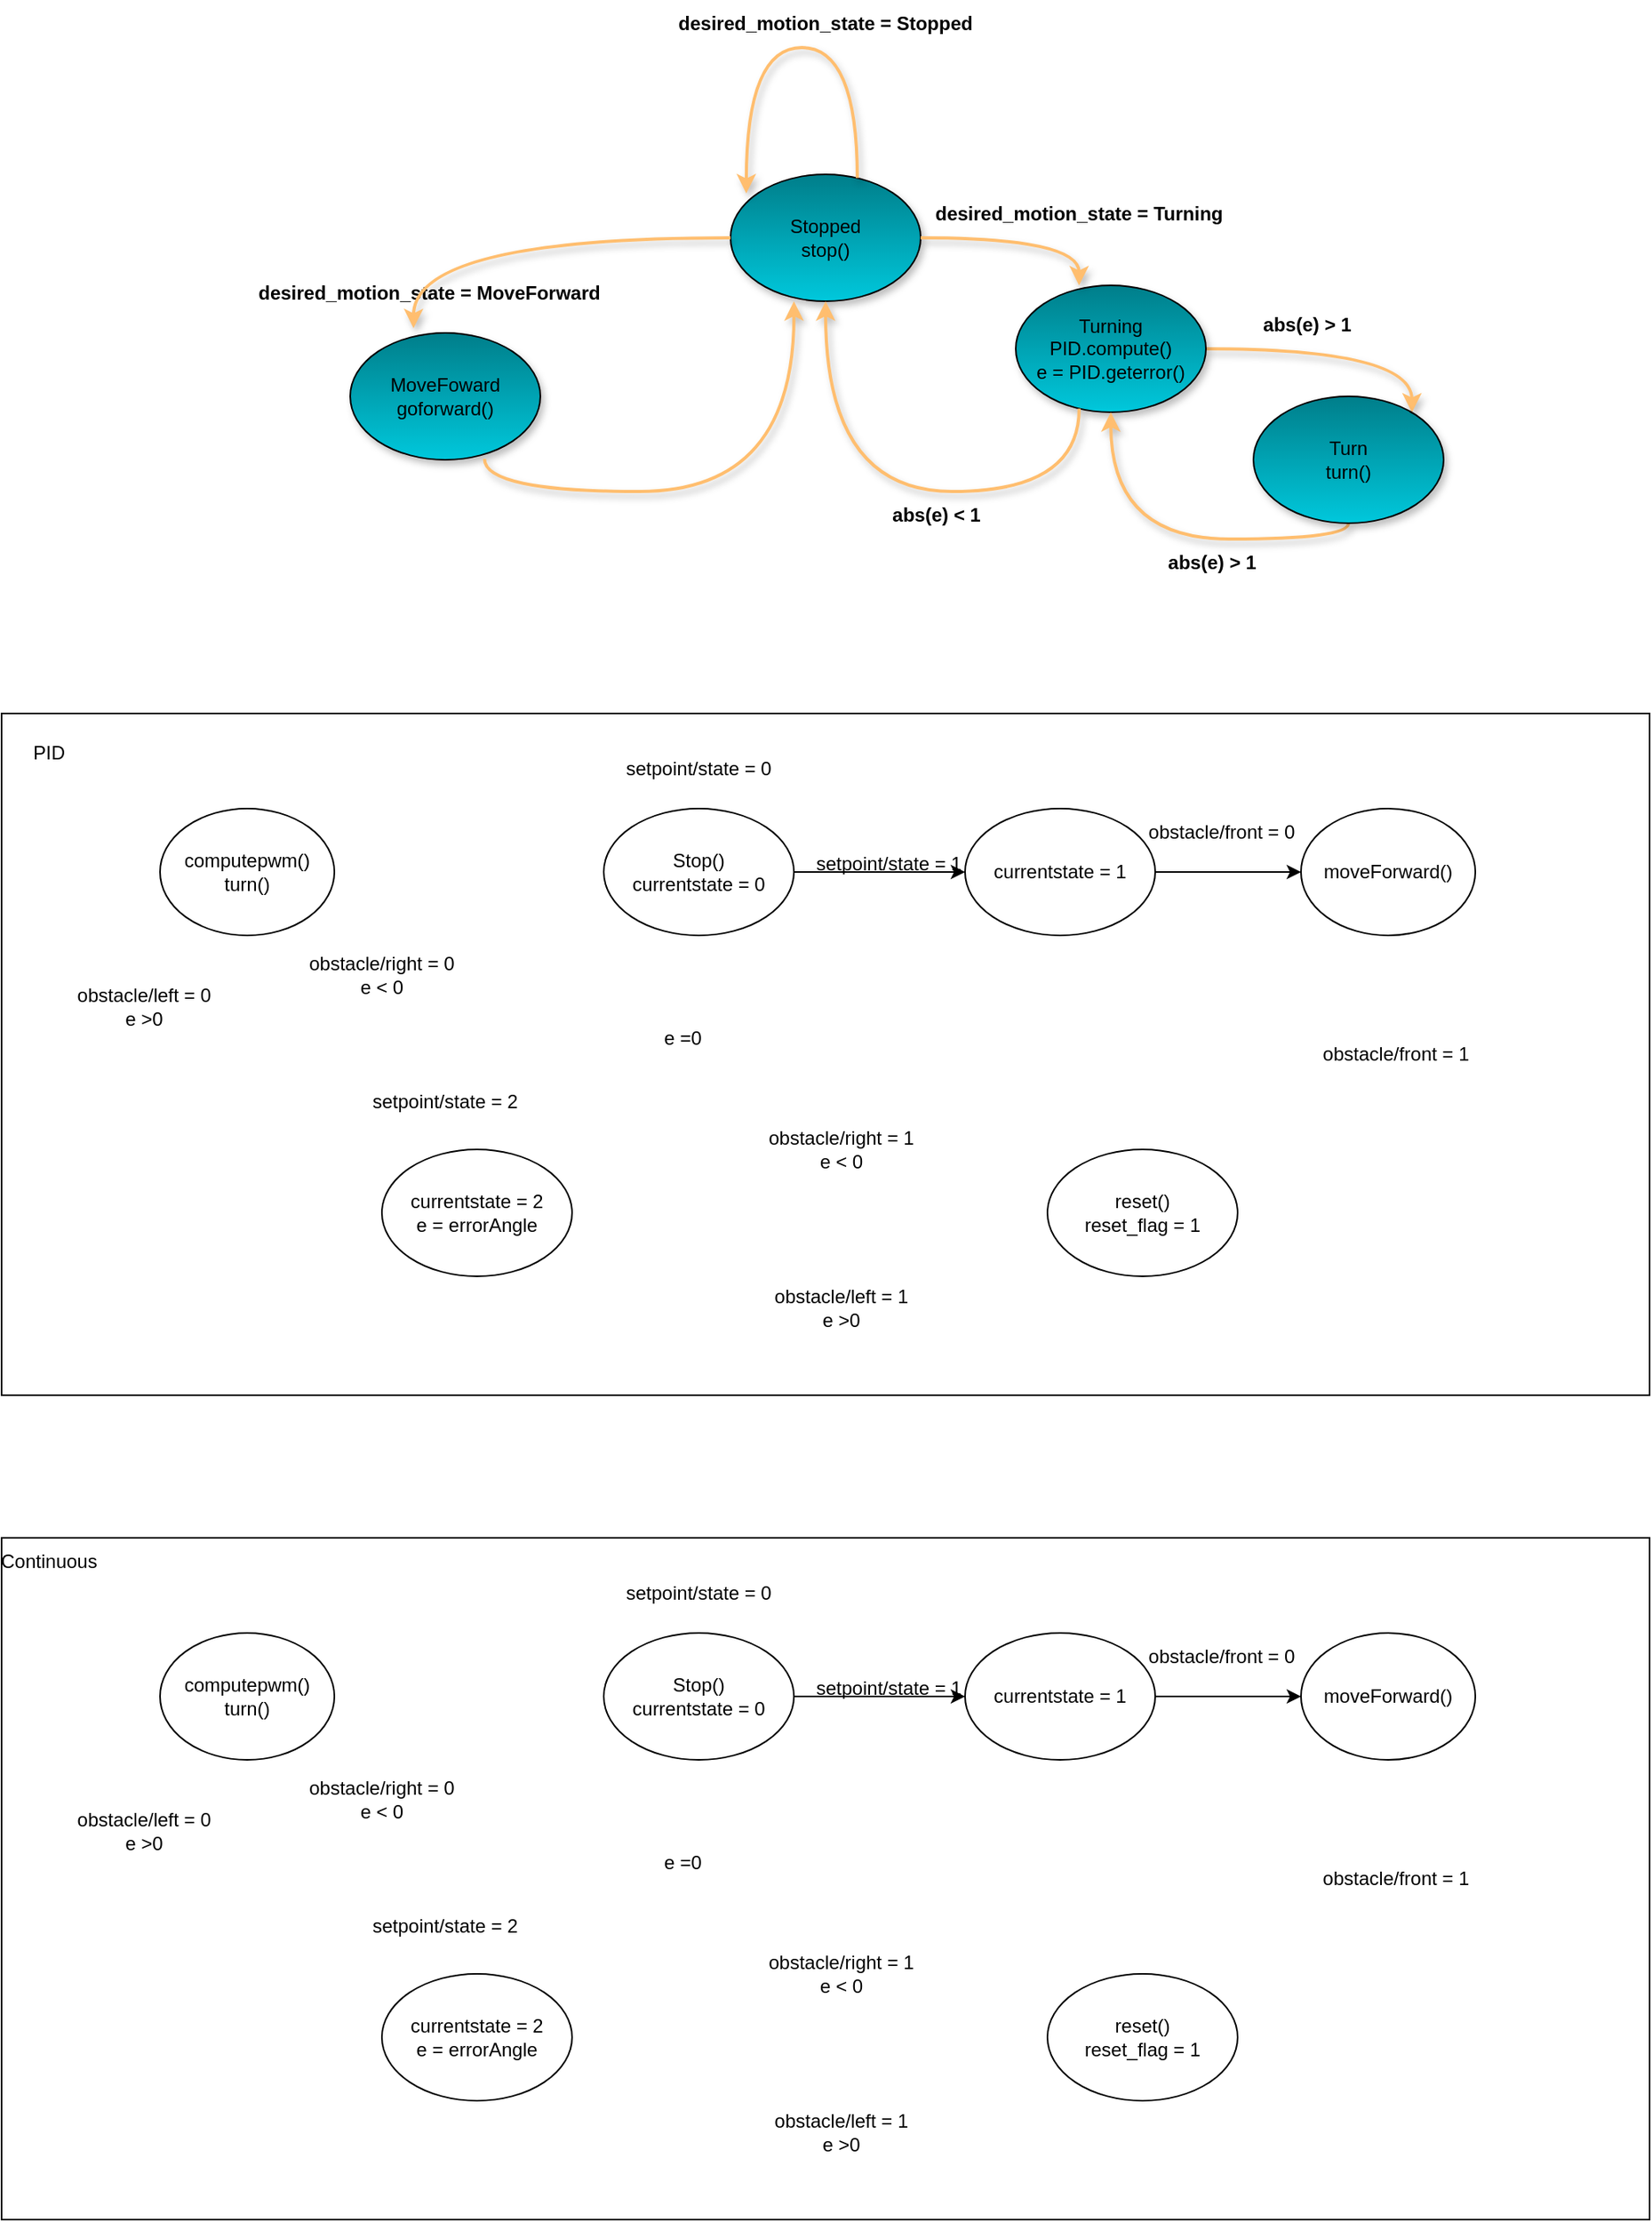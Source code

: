 <mxfile version="24.4.8" type="github">
  <diagram name="Page-1" id="vFwo0hFjRwJ0brIeQsAi">
    <mxGraphModel dx="2443" dy="773" grid="1" gridSize="10" guides="1" tooltips="1" connect="1" arrows="1" fold="1" page="1" pageScale="1" pageWidth="850" pageHeight="1100" math="0" shadow="0">
      <root>
        <mxCell id="0" />
        <mxCell id="1" parent="0" />
        <mxCell id="cYiKdupG9aeIK6uEBfiI-21" value="" style="rounded=0;whiteSpace=wrap;html=1;" vertex="1" parent="1">
          <mxGeometry x="-120" y="570" width="1040" height="430" as="geometry" />
        </mxCell>
        <mxCell id="PVeV4i3x_uw7YTpKDgrW-12" style="edgeStyle=orthogonalEdgeStyle;rounded=0;orthogonalLoop=1;jettySize=auto;html=1;curved=1;strokeColor=#ffbe6f;strokeWidth=2;flowAnimation=0;shadow=1;" parent="1" source="PVeV4i3x_uw7YTpKDgrW-4" target="PVeV4i3x_uw7YTpKDgrW-11" edge="1">
          <mxGeometry relative="1" as="geometry">
            <Array as="points">
              <mxPoint x="770" y="340" />
            </Array>
          </mxGeometry>
        </mxCell>
        <mxCell id="PVeV4i3x_uw7YTpKDgrW-4" value="&lt;div&gt;Turning&lt;/div&gt;&lt;div&gt;PID.compute()&lt;br&gt;&lt;/div&gt;&lt;div&gt;e = PID.geterror()&lt;br&gt;&lt;/div&gt;" style="ellipse;whiteSpace=wrap;html=1;fillColor=#007e8a;gradientColor=#00c8dc;shadow=1;" parent="1" vertex="1">
          <mxGeometry x="520" y="300" width="120" height="80" as="geometry" />
        </mxCell>
        <mxCell id="PVeV4i3x_uw7YTpKDgrW-5" value="&lt;div&gt;Stopped&lt;/div&gt;stop()" style="ellipse;whiteSpace=wrap;html=1;fillColor=#007e8a;gradientColor=#00c8dc;shadow=1;" parent="1" vertex="1">
          <mxGeometry x="340" y="230" width="120" height="80" as="geometry" />
        </mxCell>
        <mxCell id="PVeV4i3x_uw7YTpKDgrW-6" style="edgeStyle=orthogonalEdgeStyle;rounded=0;orthogonalLoop=1;jettySize=auto;html=1;curved=1;entryX=0.083;entryY=0.15;entryDx=0;entryDy=0;strokeColor=#ffbe6f;entryPerimeter=0;strokeWidth=2;flowAnimation=0;shadow=1;" parent="1" source="PVeV4i3x_uw7YTpKDgrW-5" target="PVeV4i3x_uw7YTpKDgrW-5" edge="1">
          <mxGeometry relative="1" as="geometry">
            <mxPoint x="300" y="210" as="sourcePoint" />
            <mxPoint x="330" y="270" as="targetPoint" />
            <Array as="points">
              <mxPoint x="420" y="150" />
              <mxPoint x="350" y="150" />
            </Array>
          </mxGeometry>
        </mxCell>
        <mxCell id="PVeV4i3x_uw7YTpKDgrW-7" value="&lt;b&gt;desired_motion_state = Stopped&lt;/b&gt;" style="text;html=1;align=center;verticalAlign=middle;whiteSpace=wrap;rounded=0;" parent="1" vertex="1">
          <mxGeometry x="290" y="120" width="220" height="30" as="geometry" />
        </mxCell>
        <mxCell id="PVeV4i3x_uw7YTpKDgrW-14" style="edgeStyle=orthogonalEdgeStyle;rounded=0;orthogonalLoop=1;jettySize=auto;html=1;entryX=0.5;entryY=1;entryDx=0;entryDy=0;curved=1;strokeColor=#ffbe6f;strokeWidth=2;flowAnimation=0;shadow=1;" parent="1" source="PVeV4i3x_uw7YTpKDgrW-11" target="PVeV4i3x_uw7YTpKDgrW-4" edge="1">
          <mxGeometry relative="1" as="geometry">
            <Array as="points">
              <mxPoint x="730" y="460" />
              <mxPoint x="580" y="460" />
            </Array>
          </mxGeometry>
        </mxCell>
        <mxCell id="PVeV4i3x_uw7YTpKDgrW-11" value="&lt;div&gt;Turn&lt;/div&gt;&lt;div&gt;turn()&lt;br&gt;&lt;/div&gt;" style="ellipse;whiteSpace=wrap;html=1;fillColor=#007e8a;gradientColor=#00c8dc;shadow=1;" parent="1" vertex="1">
          <mxGeometry x="670" y="370" width="120" height="80" as="geometry" />
        </mxCell>
        <mxCell id="PVeV4i3x_uw7YTpKDgrW-16" style="edgeStyle=orthogonalEdgeStyle;rounded=0;orthogonalLoop=1;jettySize=auto;html=1;entryX=0.333;entryY=0;entryDx=0;entryDy=0;entryPerimeter=0;curved=1;strokeColor=#ffbe6f;strokeWidth=2;flowAnimation=0;shadow=1;" parent="1" source="PVeV4i3x_uw7YTpKDgrW-5" target="PVeV4i3x_uw7YTpKDgrW-4" edge="1">
          <mxGeometry relative="1" as="geometry" />
        </mxCell>
        <mxCell id="PVeV4i3x_uw7YTpKDgrW-17" value="&lt;b&gt;desired_motion_state = Turning&lt;/b&gt;" style="text;html=1;align=center;verticalAlign=middle;whiteSpace=wrap;rounded=0;" parent="1" vertex="1">
          <mxGeometry x="450" y="240" width="220" height="30" as="geometry" />
        </mxCell>
        <mxCell id="PVeV4i3x_uw7YTpKDgrW-19" value="&lt;b&gt;abs(e) &amp;gt; 1&lt;/b&gt;" style="text;html=1;align=center;verticalAlign=middle;whiteSpace=wrap;rounded=0;" parent="1" vertex="1">
          <mxGeometry x="660" y="310" width="88" height="30" as="geometry" />
        </mxCell>
        <mxCell id="PVeV4i3x_uw7YTpKDgrW-20" value="&lt;b&gt;abs(e) &amp;gt; 1&lt;/b&gt;" style="text;html=1;align=center;verticalAlign=middle;whiteSpace=wrap;rounded=0;" parent="1" vertex="1">
          <mxGeometry x="600" y="460" width="88" height="30" as="geometry" />
        </mxCell>
        <mxCell id="PVeV4i3x_uw7YTpKDgrW-26" value="&lt;div&gt;MoveFoward&lt;/div&gt;&lt;div&gt;goforward()&lt;br&gt;&lt;/div&gt;" style="ellipse;whiteSpace=wrap;html=1;fillColor=#007e8a;gradientColor=#00c8dc;shadow=1;" parent="1" vertex="1">
          <mxGeometry x="100" y="330" width="120" height="80" as="geometry" />
        </mxCell>
        <mxCell id="PVeV4i3x_uw7YTpKDgrW-28" value="&lt;b&gt;desired_motion_state = MoveForward&lt;/b&gt;" style="text;html=1;align=center;verticalAlign=middle;whiteSpace=wrap;rounded=0;" parent="1" vertex="1">
          <mxGeometry x="40" y="290" width="220" height="30" as="geometry" />
        </mxCell>
        <mxCell id="PVeV4i3x_uw7YTpKDgrW-29" value="" style="edgeStyle=orthogonalEdgeStyle;rounded=0;orthogonalLoop=1;jettySize=auto;html=1;entryX=0.5;entryY=1;entryDx=0;entryDy=0;curved=1;strokeColor=#ffbe6f;strokeWidth=2;flowAnimation=0;shadow=1;" parent="1" source="PVeV4i3x_uw7YTpKDgrW-4" target="PVeV4i3x_uw7YTpKDgrW-5" edge="1">
          <mxGeometry relative="1" as="geometry">
            <mxPoint x="560" y="378" as="sourcePoint" />
            <mxPoint x="460" y="460" as="targetPoint" />
            <Array as="points">
              <mxPoint x="560" y="430" />
              <mxPoint x="400" y="430" />
            </Array>
          </mxGeometry>
        </mxCell>
        <mxCell id="PVeV4i3x_uw7YTpKDgrW-30" value="&lt;b&gt;abs(e) &amp;lt; 1&lt;/b&gt;" style="text;html=1;align=center;verticalAlign=middle;whiteSpace=wrap;rounded=0;" parent="1" vertex="1">
          <mxGeometry x="425" y="430" width="90" height="30" as="geometry" />
        </mxCell>
        <mxCell id="PVeV4i3x_uw7YTpKDgrW-31" style="edgeStyle=orthogonalEdgeStyle;rounded=0;orthogonalLoop=1;jettySize=auto;html=1;entryX=0.333;entryY=-0.037;entryDx=0;entryDy=0;entryPerimeter=0;curved=1;strokeWidth=2;strokeColor=#ffbe6f;flowAnimation=0;shadow=1;" parent="1" source="PVeV4i3x_uw7YTpKDgrW-5" target="PVeV4i3x_uw7YTpKDgrW-26" edge="1">
          <mxGeometry relative="1" as="geometry" />
        </mxCell>
        <mxCell id="PVeV4i3x_uw7YTpKDgrW-32" style="edgeStyle=orthogonalEdgeStyle;rounded=0;orthogonalLoop=1;jettySize=auto;html=1;curved=1;strokeWidth=2;strokeColor=#ffbe6f;flowAnimation=0;shadow=1;exitX=0.706;exitY=0.992;exitDx=0;exitDy=0;exitPerimeter=0;" parent="1" source="PVeV4i3x_uw7YTpKDgrW-26" edge="1">
          <mxGeometry relative="1" as="geometry">
            <mxPoint x="230" y="480" as="sourcePoint" />
            <mxPoint x="380" y="310" as="targetPoint" />
          </mxGeometry>
        </mxCell>
        <mxCell id="cYiKdupG9aeIK6uEBfiI-19" style="edgeStyle=orthogonalEdgeStyle;rounded=0;orthogonalLoop=1;jettySize=auto;html=1;entryX=0;entryY=0.5;entryDx=0;entryDy=0;" edge="1" parent="1" source="cYiKdupG9aeIK6uEBfiI-2" target="cYiKdupG9aeIK6uEBfiI-4">
          <mxGeometry relative="1" as="geometry" />
        </mxCell>
        <mxCell id="cYiKdupG9aeIK6uEBfiI-2" value="&lt;div&gt;Stop()&lt;/div&gt;&lt;div&gt;currentstate = 0&lt;br&gt;&lt;/div&gt;" style="ellipse;whiteSpace=wrap;html=1;" vertex="1" parent="1">
          <mxGeometry x="260" y="630" width="120" height="80" as="geometry" />
        </mxCell>
        <mxCell id="cYiKdupG9aeIK6uEBfiI-3" value="setpoint/state = 0" style="text;html=1;align=center;verticalAlign=middle;whiteSpace=wrap;rounded=0;" vertex="1" parent="1">
          <mxGeometry x="260" y="590" width="120" height="30" as="geometry" />
        </mxCell>
        <mxCell id="cYiKdupG9aeIK6uEBfiI-20" style="edgeStyle=orthogonalEdgeStyle;rounded=0;orthogonalLoop=1;jettySize=auto;html=1;" edge="1" parent="1" source="cYiKdupG9aeIK6uEBfiI-4" target="cYiKdupG9aeIK6uEBfiI-9">
          <mxGeometry relative="1" as="geometry" />
        </mxCell>
        <mxCell id="cYiKdupG9aeIK6uEBfiI-4" value="&lt;div&gt;currentstate = 1&lt;/div&gt;" style="ellipse;whiteSpace=wrap;html=1;" vertex="1" parent="1">
          <mxGeometry x="488" y="630" width="120" height="80" as="geometry" />
        </mxCell>
        <mxCell id="cYiKdupG9aeIK6uEBfiI-5" value="&lt;div&gt;setpoint/state = 1&lt;br&gt;&lt;/div&gt;" style="text;html=1;align=center;verticalAlign=middle;whiteSpace=wrap;rounded=0;" vertex="1" parent="1">
          <mxGeometry x="380" y="650" width="120" height="30" as="geometry" />
        </mxCell>
        <mxCell id="cYiKdupG9aeIK6uEBfiI-6" value="&lt;div&gt;obstacle/front = 1&lt;/div&gt;" style="text;html=1;align=center;verticalAlign=middle;whiteSpace=wrap;rounded=0;" vertex="1" parent="1">
          <mxGeometry x="700" y="770" width="120" height="30" as="geometry" />
        </mxCell>
        <mxCell id="cYiKdupG9aeIK6uEBfiI-7" value="&lt;div&gt;obstacle/front = 0&lt;br&gt;&lt;/div&gt;" style="text;html=1;align=center;verticalAlign=middle;whiteSpace=wrap;rounded=0;" vertex="1" parent="1">
          <mxGeometry x="590" y="630" width="120" height="30" as="geometry" />
        </mxCell>
        <mxCell id="cYiKdupG9aeIK6uEBfiI-8" value="&lt;div&gt;reset()&lt;/div&gt;&lt;div&gt;reset_flag = 1&lt;br&gt;&lt;/div&gt;" style="ellipse;whiteSpace=wrap;html=1;" vertex="1" parent="1">
          <mxGeometry x="540" y="845" width="120" height="80" as="geometry" />
        </mxCell>
        <mxCell id="cYiKdupG9aeIK6uEBfiI-9" value="moveForward()" style="ellipse;whiteSpace=wrap;html=1;" vertex="1" parent="1">
          <mxGeometry x="700" y="630" width="110" height="80" as="geometry" />
        </mxCell>
        <mxCell id="cYiKdupG9aeIK6uEBfiI-10" value="&lt;div&gt;setpoint/state = 2&lt;br&gt;&lt;/div&gt;" style="text;html=1;align=center;verticalAlign=middle;whiteSpace=wrap;rounded=0;" vertex="1" parent="1">
          <mxGeometry x="100" y="800" width="120" height="30" as="geometry" />
        </mxCell>
        <mxCell id="cYiKdupG9aeIK6uEBfiI-11" value="&lt;div&gt;currentstate = 2&lt;br&gt;&lt;/div&gt;e = errorAngle" style="ellipse;whiteSpace=wrap;html=1;" vertex="1" parent="1">
          <mxGeometry x="120" y="845" width="120" height="80" as="geometry" />
        </mxCell>
        <mxCell id="cYiKdupG9aeIK6uEBfiI-12" value="&lt;div&gt;obstacle/left = 1&lt;/div&gt;&lt;div&gt;e &amp;gt;0&lt;br&gt;&lt;/div&gt;" style="text;html=1;align=center;verticalAlign=middle;whiteSpace=wrap;rounded=0;" vertex="1" parent="1">
          <mxGeometry x="350" y="930" width="120" height="30" as="geometry" />
        </mxCell>
        <mxCell id="cYiKdupG9aeIK6uEBfiI-14" value="&lt;div&gt;obstacle/right = 1&lt;/div&gt;&lt;div&gt;e &amp;lt; 0&lt;br&gt;&lt;/div&gt;" style="text;html=1;align=center;verticalAlign=middle;whiteSpace=wrap;rounded=0;" vertex="1" parent="1">
          <mxGeometry x="350" y="830" width="120" height="30" as="geometry" />
        </mxCell>
        <mxCell id="cYiKdupG9aeIK6uEBfiI-15" value="&lt;div&gt;obstacle/left = 0&lt;br&gt;&lt;/div&gt;&lt;div&gt;e &amp;gt;0&lt;br&gt;&lt;/div&gt;" style="text;html=1;align=center;verticalAlign=middle;whiteSpace=wrap;rounded=0;" vertex="1" parent="1">
          <mxGeometry x="-90" y="740" width="120" height="30" as="geometry" />
        </mxCell>
        <mxCell id="cYiKdupG9aeIK6uEBfiI-16" value="&lt;div&gt;obstacle/right = 0&lt;br&gt;&lt;/div&gt;&lt;div&gt;e &amp;lt; 0&lt;br&gt;&lt;/div&gt;" style="text;html=1;align=center;verticalAlign=middle;whiteSpace=wrap;rounded=0;" vertex="1" parent="1">
          <mxGeometry x="60" y="720" width="120" height="30" as="geometry" />
        </mxCell>
        <mxCell id="cYiKdupG9aeIK6uEBfiI-17" value="&lt;div&gt;computepwm()&lt;br&gt;&lt;/div&gt;&lt;div&gt;turn()&lt;/div&gt;" style="ellipse;whiteSpace=wrap;html=1;" vertex="1" parent="1">
          <mxGeometry x="-20" y="630" width="110" height="80" as="geometry" />
        </mxCell>
        <mxCell id="cYiKdupG9aeIK6uEBfiI-18" value="e =0" style="text;html=1;align=center;verticalAlign=middle;whiteSpace=wrap;rounded=0;" vertex="1" parent="1">
          <mxGeometry x="250" y="760" width="120" height="30" as="geometry" />
        </mxCell>
        <mxCell id="cYiKdupG9aeIK6uEBfiI-22" value="PID" style="text;html=1;align=center;verticalAlign=middle;whiteSpace=wrap;rounded=0;" vertex="1" parent="1">
          <mxGeometry x="-120" y="580" width="60" height="30" as="geometry" />
        </mxCell>
        <mxCell id="cYiKdupG9aeIK6uEBfiI-23" value="" style="rounded=0;whiteSpace=wrap;html=1;" vertex="1" parent="1">
          <mxGeometry x="-120" y="1090" width="1040" height="430" as="geometry" />
        </mxCell>
        <mxCell id="cYiKdupG9aeIK6uEBfiI-24" style="edgeStyle=orthogonalEdgeStyle;rounded=0;orthogonalLoop=1;jettySize=auto;html=1;entryX=0;entryY=0.5;entryDx=0;entryDy=0;" edge="1" parent="1" source="cYiKdupG9aeIK6uEBfiI-25" target="cYiKdupG9aeIK6uEBfiI-28">
          <mxGeometry relative="1" as="geometry" />
        </mxCell>
        <mxCell id="cYiKdupG9aeIK6uEBfiI-25" value="&lt;div&gt;Stop()&lt;/div&gt;&lt;div&gt;currentstate = 0&lt;br&gt;&lt;/div&gt;" style="ellipse;whiteSpace=wrap;html=1;" vertex="1" parent="1">
          <mxGeometry x="260" y="1150" width="120" height="80" as="geometry" />
        </mxCell>
        <mxCell id="cYiKdupG9aeIK6uEBfiI-26" value="setpoint/state = 0" style="text;html=1;align=center;verticalAlign=middle;whiteSpace=wrap;rounded=0;" vertex="1" parent="1">
          <mxGeometry x="260" y="1110" width="120" height="30" as="geometry" />
        </mxCell>
        <mxCell id="cYiKdupG9aeIK6uEBfiI-27" style="edgeStyle=orthogonalEdgeStyle;rounded=0;orthogonalLoop=1;jettySize=auto;html=1;" edge="1" parent="1" source="cYiKdupG9aeIK6uEBfiI-28" target="cYiKdupG9aeIK6uEBfiI-33">
          <mxGeometry relative="1" as="geometry" />
        </mxCell>
        <mxCell id="cYiKdupG9aeIK6uEBfiI-28" value="&lt;div&gt;currentstate = 1&lt;/div&gt;" style="ellipse;whiteSpace=wrap;html=1;" vertex="1" parent="1">
          <mxGeometry x="488" y="1150" width="120" height="80" as="geometry" />
        </mxCell>
        <mxCell id="cYiKdupG9aeIK6uEBfiI-29" value="&lt;div&gt;setpoint/state = 1&lt;br&gt;&lt;/div&gt;" style="text;html=1;align=center;verticalAlign=middle;whiteSpace=wrap;rounded=0;" vertex="1" parent="1">
          <mxGeometry x="380" y="1170" width="120" height="30" as="geometry" />
        </mxCell>
        <mxCell id="cYiKdupG9aeIK6uEBfiI-30" value="&lt;div&gt;obstacle/front = 1&lt;/div&gt;" style="text;html=1;align=center;verticalAlign=middle;whiteSpace=wrap;rounded=0;" vertex="1" parent="1">
          <mxGeometry x="700" y="1290" width="120" height="30" as="geometry" />
        </mxCell>
        <mxCell id="cYiKdupG9aeIK6uEBfiI-31" value="&lt;div&gt;obstacle/front = 0&lt;br&gt;&lt;/div&gt;" style="text;html=1;align=center;verticalAlign=middle;whiteSpace=wrap;rounded=0;" vertex="1" parent="1">
          <mxGeometry x="590" y="1150" width="120" height="30" as="geometry" />
        </mxCell>
        <mxCell id="cYiKdupG9aeIK6uEBfiI-32" value="&lt;div&gt;reset()&lt;/div&gt;&lt;div&gt;reset_flag = 1&lt;br&gt;&lt;/div&gt;" style="ellipse;whiteSpace=wrap;html=1;" vertex="1" parent="1">
          <mxGeometry x="540" y="1365" width="120" height="80" as="geometry" />
        </mxCell>
        <mxCell id="cYiKdupG9aeIK6uEBfiI-33" value="moveForward()" style="ellipse;whiteSpace=wrap;html=1;" vertex="1" parent="1">
          <mxGeometry x="700" y="1150" width="110" height="80" as="geometry" />
        </mxCell>
        <mxCell id="cYiKdupG9aeIK6uEBfiI-34" value="&lt;div&gt;setpoint/state = 2&lt;br&gt;&lt;/div&gt;" style="text;html=1;align=center;verticalAlign=middle;whiteSpace=wrap;rounded=0;" vertex="1" parent="1">
          <mxGeometry x="100" y="1320" width="120" height="30" as="geometry" />
        </mxCell>
        <mxCell id="cYiKdupG9aeIK6uEBfiI-35" value="&lt;div&gt;currentstate = 2&lt;br&gt;&lt;/div&gt;e = errorAngle" style="ellipse;whiteSpace=wrap;html=1;" vertex="1" parent="1">
          <mxGeometry x="120" y="1365" width="120" height="80" as="geometry" />
        </mxCell>
        <mxCell id="cYiKdupG9aeIK6uEBfiI-36" value="&lt;div&gt;obstacle/left = 1&lt;/div&gt;&lt;div&gt;e &amp;gt;0&lt;br&gt;&lt;/div&gt;" style="text;html=1;align=center;verticalAlign=middle;whiteSpace=wrap;rounded=0;" vertex="1" parent="1">
          <mxGeometry x="350" y="1450" width="120" height="30" as="geometry" />
        </mxCell>
        <mxCell id="cYiKdupG9aeIK6uEBfiI-37" value="&lt;div&gt;obstacle/right = 1&lt;/div&gt;&lt;div&gt;e &amp;lt; 0&lt;br&gt;&lt;/div&gt;" style="text;html=1;align=center;verticalAlign=middle;whiteSpace=wrap;rounded=0;" vertex="1" parent="1">
          <mxGeometry x="350" y="1350" width="120" height="30" as="geometry" />
        </mxCell>
        <mxCell id="cYiKdupG9aeIK6uEBfiI-38" value="&lt;div&gt;obstacle/left = 0&lt;br&gt;&lt;/div&gt;&lt;div&gt;e &amp;gt;0&lt;br&gt;&lt;/div&gt;" style="text;html=1;align=center;verticalAlign=middle;whiteSpace=wrap;rounded=0;" vertex="1" parent="1">
          <mxGeometry x="-90" y="1260" width="120" height="30" as="geometry" />
        </mxCell>
        <mxCell id="cYiKdupG9aeIK6uEBfiI-39" value="&lt;div&gt;obstacle/right = 0&lt;br&gt;&lt;/div&gt;&lt;div&gt;e &amp;lt; 0&lt;br&gt;&lt;/div&gt;" style="text;html=1;align=center;verticalAlign=middle;whiteSpace=wrap;rounded=0;" vertex="1" parent="1">
          <mxGeometry x="60" y="1240" width="120" height="30" as="geometry" />
        </mxCell>
        <mxCell id="cYiKdupG9aeIK6uEBfiI-40" value="&lt;div&gt;computepwm()&lt;br&gt;&lt;/div&gt;&lt;div&gt;turn()&lt;/div&gt;" style="ellipse;whiteSpace=wrap;html=1;" vertex="1" parent="1">
          <mxGeometry x="-20" y="1150" width="110" height="80" as="geometry" />
        </mxCell>
        <mxCell id="cYiKdupG9aeIK6uEBfiI-41" value="e =0" style="text;html=1;align=center;verticalAlign=middle;whiteSpace=wrap;rounded=0;" vertex="1" parent="1">
          <mxGeometry x="250" y="1280" width="120" height="30" as="geometry" />
        </mxCell>
        <mxCell id="cYiKdupG9aeIK6uEBfiI-42" value="Continuous" style="text;html=1;align=center;verticalAlign=middle;whiteSpace=wrap;rounded=0;" vertex="1" parent="1">
          <mxGeometry x="-120" y="1090" width="60" height="30" as="geometry" />
        </mxCell>
      </root>
    </mxGraphModel>
  </diagram>
</mxfile>
